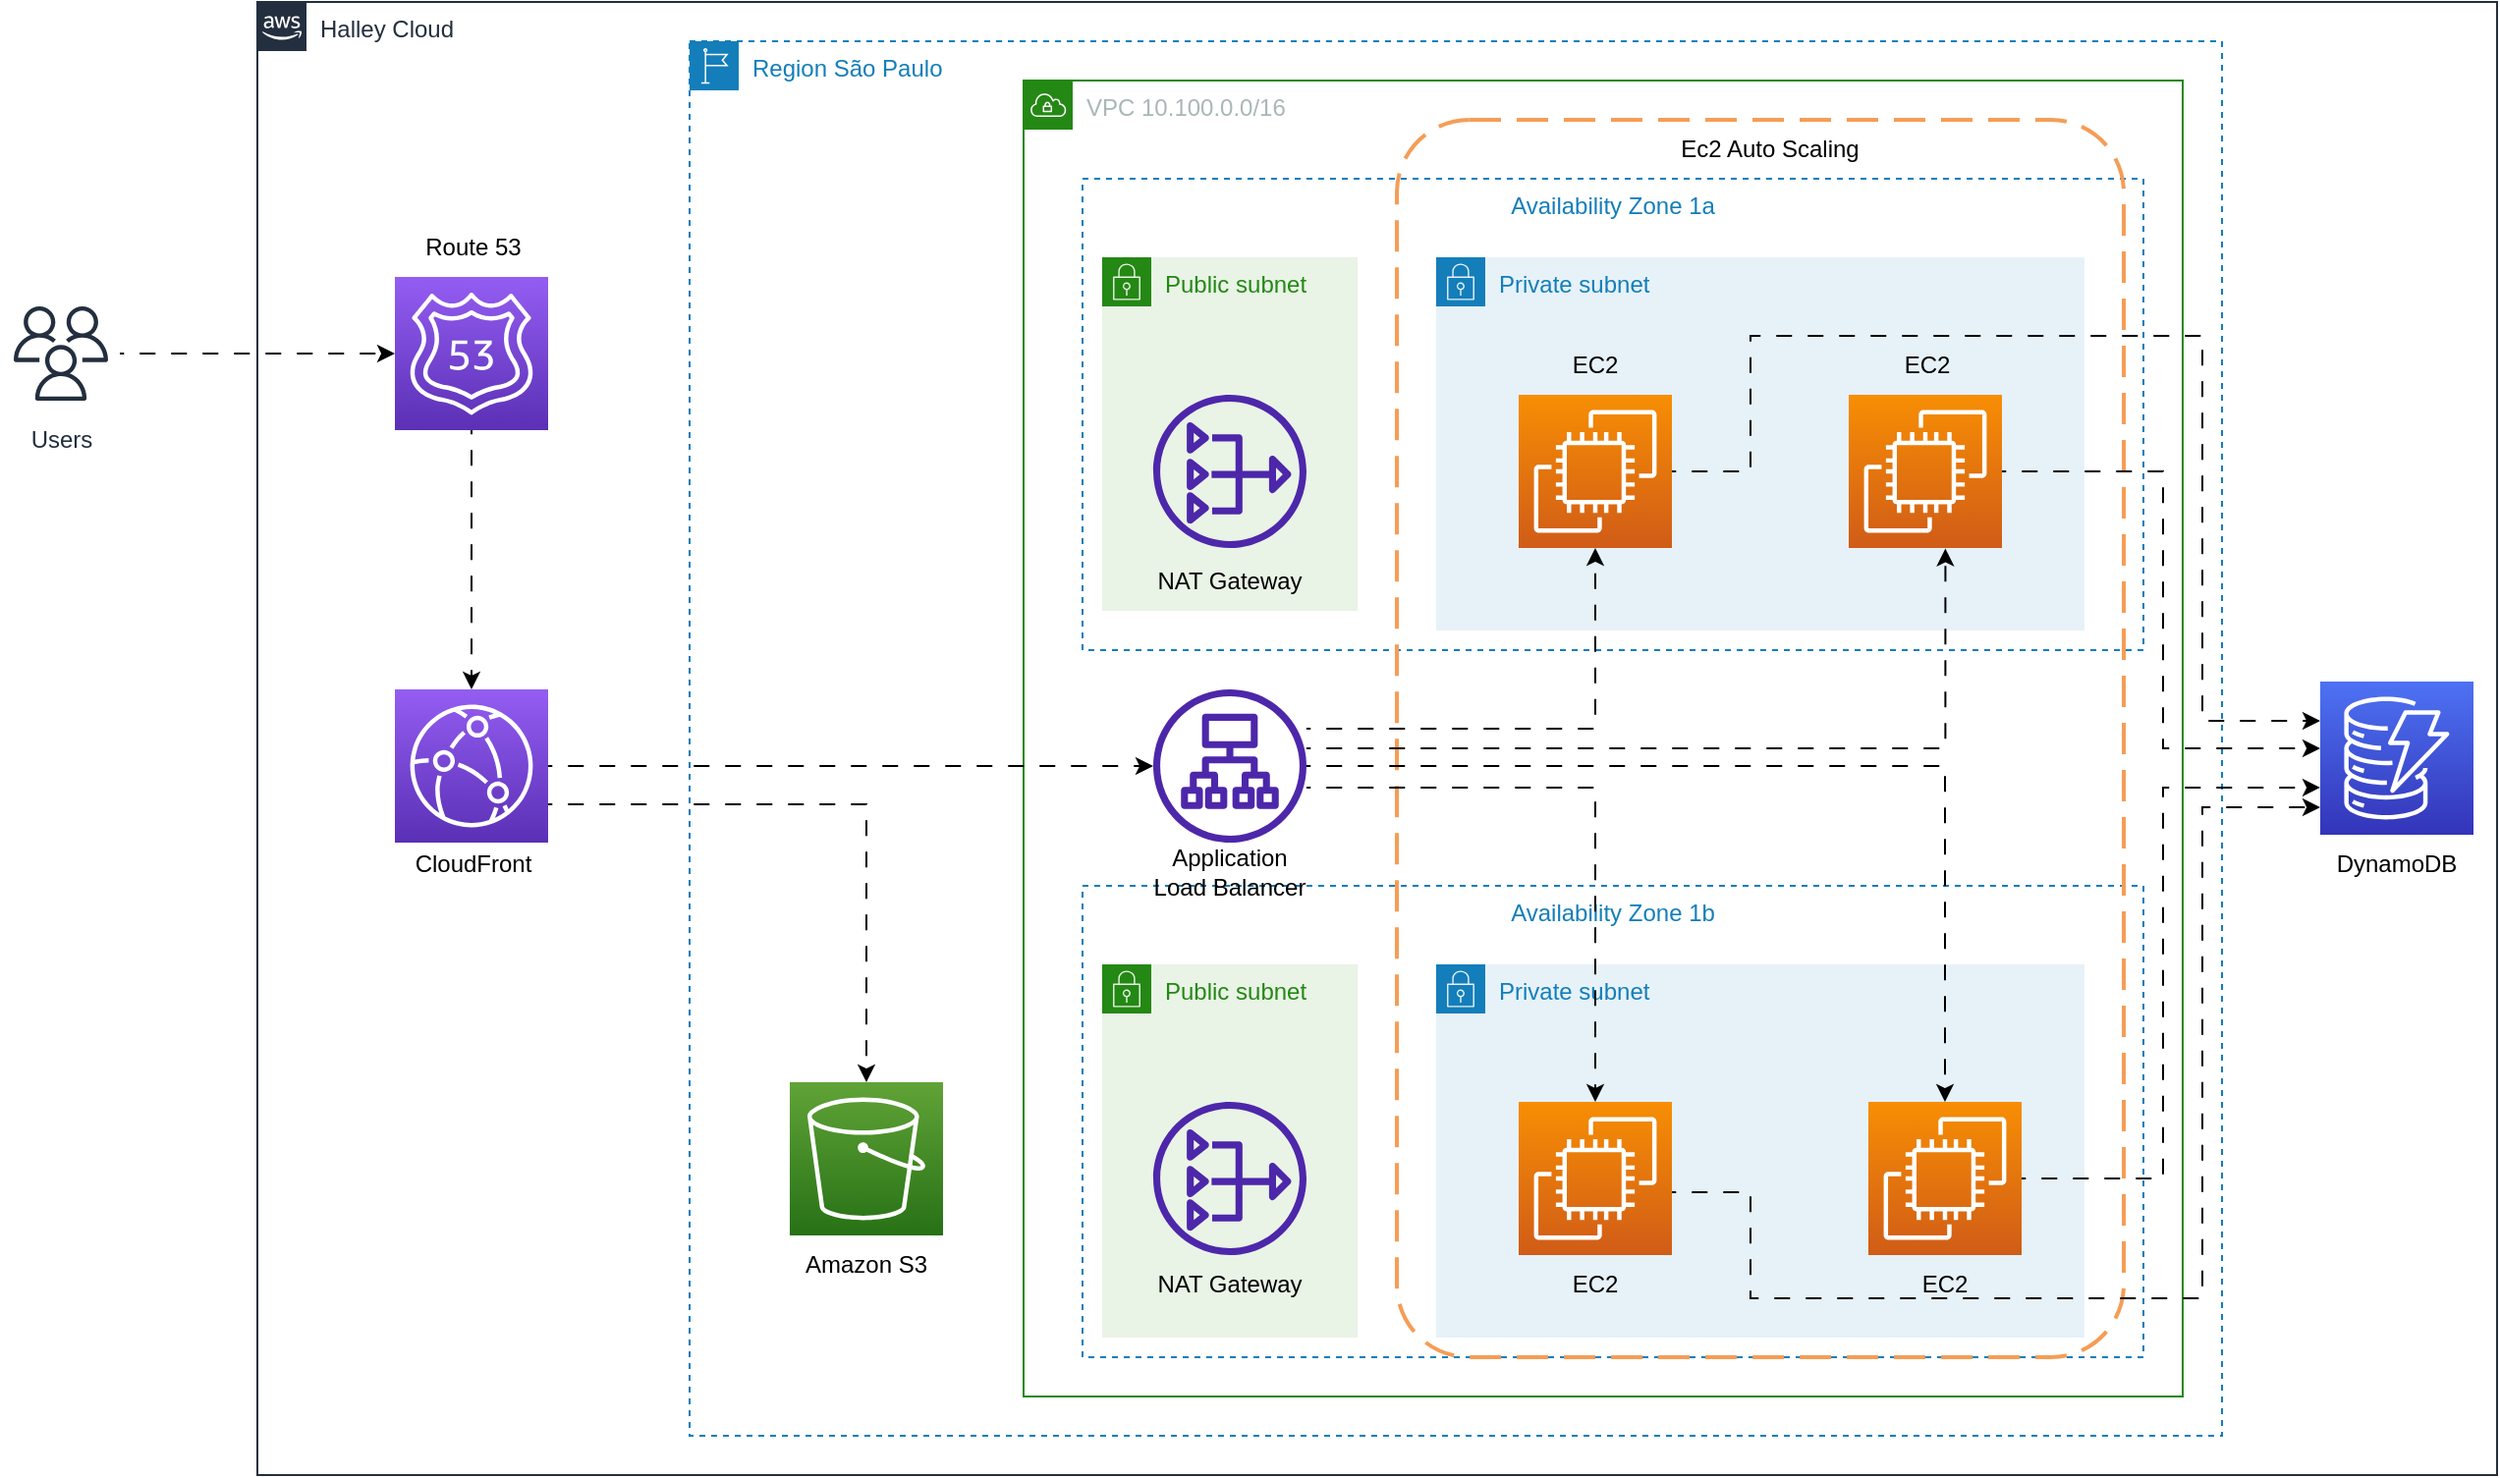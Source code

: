 <mxfile version="21.6.9" type="github">
  <diagram id="Ht1M8jgEwFfnCIfOTk4-" name="Page-1">
    <mxGraphModel dx="1425" dy="608" grid="1" gridSize="10" guides="1" tooltips="1" connect="1" arrows="1" fold="1" page="1" pageScale="1" pageWidth="1169" pageHeight="827" math="0" shadow="0">
      <root>
        <mxCell id="0" />
        <mxCell id="1" parent="0" />
        <mxCell id="M3son_WaYoM-WoebkbOE-38" style="edgeStyle=orthogonalEdgeStyle;rounded=0;orthogonalLoop=1;jettySize=auto;html=1;entryX=0;entryY=0.5;entryDx=0;entryDy=0;entryPerimeter=0;flowAnimation=1;" parent="1" source="M3son_WaYoM-WoebkbOE-1" target="M3son_WaYoM-WoebkbOE-25" edge="1">
          <mxGeometry relative="1" as="geometry" />
        </mxCell>
        <mxCell id="M3son_WaYoM-WoebkbOE-1" value="Users" style="sketch=0;outlineConnect=0;fontColor=#232F3E;gradientColor=none;strokeColor=#232F3E;fillColor=#ffffff;dashed=0;verticalLabelPosition=bottom;verticalAlign=top;align=center;html=1;fontSize=12;fontStyle=0;aspect=fixed;shape=mxgraph.aws4.resourceIcon;resIcon=mxgraph.aws4.users;" parent="1" vertex="1">
          <mxGeometry x="10" y="179" width="60" height="60" as="geometry" />
        </mxCell>
        <mxCell id="M3son_WaYoM-WoebkbOE-2" value="Halley Cloud" style="points=[[0,0],[0.25,0],[0.5,0],[0.75,0],[1,0],[1,0.25],[1,0.5],[1,0.75],[1,1],[0.75,1],[0.5,1],[0.25,1],[0,1],[0,0.75],[0,0.5],[0,0.25]];outlineConnect=0;gradientColor=none;html=1;whiteSpace=wrap;fontSize=12;fontStyle=0;container=1;pointerEvents=0;collapsible=0;recursiveResize=0;shape=mxgraph.aws4.group;grIcon=mxgraph.aws4.group_aws_cloud_alt;strokeColor=#232F3E;fillColor=none;verticalAlign=top;align=left;spacingLeft=30;fontColor=#232F3E;dashed=0;" parent="1" vertex="1">
          <mxGeometry x="140" y="30" width="1140" height="750" as="geometry" />
        </mxCell>
        <mxCell id="M3son_WaYoM-WoebkbOE-4" value="Region São Paulo" style="points=[[0,0],[0.25,0],[0.5,0],[0.75,0],[1,0],[1,0.25],[1,0.5],[1,0.75],[1,1],[0.75,1],[0.5,1],[0.25,1],[0,1],[0,0.75],[0,0.5],[0,0.25]];outlineConnect=0;gradientColor=none;html=1;whiteSpace=wrap;fontSize=12;fontStyle=0;container=1;pointerEvents=0;collapsible=0;recursiveResize=0;shape=mxgraph.aws4.group;grIcon=mxgraph.aws4.group_region;strokeColor=#147EBA;fillColor=none;verticalAlign=top;align=left;spacingLeft=30;fontColor=#147EBA;dashed=1;" parent="M3son_WaYoM-WoebkbOE-2" vertex="1">
          <mxGeometry x="220" y="20" width="780" height="710" as="geometry" />
        </mxCell>
        <mxCell id="M3son_WaYoM-WoebkbOE-3" value="VPC 10.100.0.0/16" style="points=[[0,0],[0.25,0],[0.5,0],[0.75,0],[1,0],[1,0.25],[1,0.5],[1,0.75],[1,1],[0.75,1],[0.5,1],[0.25,1],[0,1],[0,0.75],[0,0.5],[0,0.25]];outlineConnect=0;gradientColor=none;html=1;whiteSpace=wrap;fontSize=12;fontStyle=0;container=1;pointerEvents=0;collapsible=0;recursiveResize=0;shape=mxgraph.aws4.group;grIcon=mxgraph.aws4.group_vpc;strokeColor=#248814;fillColor=none;verticalAlign=top;align=left;spacingLeft=30;fontColor=#AAB7B8;dashed=0;" parent="M3son_WaYoM-WoebkbOE-4" vertex="1">
          <mxGeometry x="170" y="20" width="590" height="670" as="geometry" />
        </mxCell>
        <mxCell id="M3son_WaYoM-WoebkbOE-5" value="Availability Zone 1a" style="fillColor=none;strokeColor=#147EBA;dashed=1;verticalAlign=top;fontStyle=0;fontColor=#147EBA;whiteSpace=wrap;html=1;" parent="M3son_WaYoM-WoebkbOE-3" vertex="1">
          <mxGeometry x="30" y="50" width="540" height="240" as="geometry" />
        </mxCell>
        <mxCell id="M3son_WaYoM-WoebkbOE-6" value="Availability Zone 1b" style="fillColor=none;strokeColor=#147EBA;dashed=1;verticalAlign=top;fontStyle=0;fontColor=#147EBA;whiteSpace=wrap;html=1;" parent="M3son_WaYoM-WoebkbOE-3" vertex="1">
          <mxGeometry x="30" y="410" width="540" height="240" as="geometry" />
        </mxCell>
        <mxCell id="M3son_WaYoM-WoebkbOE-7" value="" style="rounded=1;arcSize=10;dashed=1;strokeColor=#F59D56;fillColor=none;gradientColor=none;dashPattern=8 4;strokeWidth=2;" parent="M3son_WaYoM-WoebkbOE-3" vertex="1">
          <mxGeometry x="190" y="20" width="370" height="630" as="geometry" />
        </mxCell>
        <mxCell id="M3son_WaYoM-WoebkbOE-9" value="Private subnet" style="points=[[0,0],[0.25,0],[0.5,0],[0.75,0],[1,0],[1,0.25],[1,0.5],[1,0.75],[1,1],[0.75,1],[0.5,1],[0.25,1],[0,1],[0,0.75],[0,0.5],[0,0.25]];outlineConnect=0;gradientColor=none;html=1;whiteSpace=wrap;fontSize=12;fontStyle=0;container=1;pointerEvents=0;collapsible=0;recursiveResize=0;shape=mxgraph.aws4.group;grIcon=mxgraph.aws4.group_security_group;grStroke=0;strokeColor=#147EBA;fillColor=#E6F2F8;verticalAlign=top;align=left;spacingLeft=30;fontColor=#147EBA;dashed=0;" parent="M3son_WaYoM-WoebkbOE-3" vertex="1">
          <mxGeometry x="210" y="90" width="330" height="190" as="geometry" />
        </mxCell>
        <mxCell id="M3son_WaYoM-WoebkbOE-16" value="" style="sketch=0;points=[[0,0,0],[0.25,0,0],[0.5,0,0],[0.75,0,0],[1,0,0],[0,1,0],[0.25,1,0],[0.5,1,0],[0.75,1,0],[1,1,0],[0,0.25,0],[0,0.5,0],[0,0.75,0],[1,0.25,0],[1,0.5,0],[1,0.75,0]];outlineConnect=0;fontColor=#232F3E;gradientColor=#F78E04;gradientDirection=north;fillColor=#D05C17;strokeColor=#ffffff;dashed=0;verticalLabelPosition=bottom;verticalAlign=top;align=center;html=1;fontSize=12;fontStyle=0;aspect=fixed;shape=mxgraph.aws4.resourceIcon;resIcon=mxgraph.aws4.ec2;" parent="M3son_WaYoM-WoebkbOE-9" vertex="1">
          <mxGeometry x="210" y="70" width="78" height="78" as="geometry" />
        </mxCell>
        <mxCell id="M3son_WaYoM-WoebkbOE-10" value="Private subnet" style="points=[[0,0],[0.25,0],[0.5,0],[0.75,0],[1,0],[1,0.25],[1,0.5],[1,0.75],[1,1],[0.75,1],[0.5,1],[0.25,1],[0,1],[0,0.75],[0,0.5],[0,0.25]];outlineConnect=0;gradientColor=none;html=1;whiteSpace=wrap;fontSize=12;fontStyle=0;container=1;pointerEvents=0;collapsible=0;recursiveResize=0;shape=mxgraph.aws4.group;grIcon=mxgraph.aws4.group_security_group;grStroke=0;strokeColor=#147EBA;fillColor=#E6F2F8;verticalAlign=top;align=left;spacingLeft=30;fontColor=#147EBA;dashed=0;" parent="M3son_WaYoM-WoebkbOE-3" vertex="1">
          <mxGeometry x="210" y="450" width="330" height="190" as="geometry" />
        </mxCell>
        <mxCell id="M3son_WaYoM-WoebkbOE-17" value="" style="sketch=0;points=[[0,0,0],[0.25,0,0],[0.5,0,0],[0.75,0,0],[1,0,0],[0,1,0],[0.25,1,0],[0.5,1,0],[0.75,1,0],[1,1,0],[0,0.25,0],[0,0.5,0],[0,0.75,0],[1,0.25,0],[1,0.5,0],[1,0.75,0]];outlineConnect=0;fontColor=#232F3E;gradientColor=#F78E04;gradientDirection=north;fillColor=#D05C17;strokeColor=#ffffff;dashed=0;verticalLabelPosition=bottom;verticalAlign=top;align=center;html=1;fontSize=12;fontStyle=0;aspect=fixed;shape=mxgraph.aws4.resourceIcon;resIcon=mxgraph.aws4.ec2;" parent="M3son_WaYoM-WoebkbOE-10" vertex="1">
          <mxGeometry x="42" y="70" width="78" height="78" as="geometry" />
        </mxCell>
        <mxCell id="M3son_WaYoM-WoebkbOE-18" value="" style="sketch=0;points=[[0,0,0],[0.25,0,0],[0.5,0,0],[0.75,0,0],[1,0,0],[0,1,0],[0.25,1,0],[0.5,1,0],[0.75,1,0],[1,1,0],[0,0.25,0],[0,0.5,0],[0,0.75,0],[1,0.25,0],[1,0.5,0],[1,0.75,0]];outlineConnect=0;fontColor=#232F3E;gradientColor=#F78E04;gradientDirection=north;fillColor=#D05C17;strokeColor=#ffffff;dashed=0;verticalLabelPosition=bottom;verticalAlign=top;align=center;html=1;fontSize=12;fontStyle=0;aspect=fixed;shape=mxgraph.aws4.resourceIcon;resIcon=mxgraph.aws4.ec2;" parent="M3son_WaYoM-WoebkbOE-10" vertex="1">
          <mxGeometry x="220" y="70" width="78" height="78" as="geometry" />
        </mxCell>
        <mxCell id="M3son_WaYoM-WoebkbOE-28" value="EC2" style="text;html=1;strokeColor=none;fillColor=none;align=center;verticalAlign=middle;whiteSpace=wrap;rounded=0;" parent="M3son_WaYoM-WoebkbOE-10" vertex="1">
          <mxGeometry x="31" y="148" width="100" height="30" as="geometry" />
        </mxCell>
        <mxCell id="M3son_WaYoM-WoebkbOE-29" value="EC2" style="text;html=1;strokeColor=none;fillColor=none;align=center;verticalAlign=middle;whiteSpace=wrap;rounded=0;" parent="M3son_WaYoM-WoebkbOE-10" vertex="1">
          <mxGeometry x="209" y="148" width="100" height="30" as="geometry" />
        </mxCell>
        <mxCell id="M3son_WaYoM-WoebkbOE-53" style="edgeStyle=orthogonalEdgeStyle;rounded=0;orthogonalLoop=1;jettySize=auto;html=1;flowAnimation=1;" parent="M3son_WaYoM-WoebkbOE-10" edge="1">
          <mxGeometry relative="1" as="geometry">
            <mxPoint x="120" y="116" as="sourcePoint" />
            <mxPoint x="450" y="-80" as="targetPoint" />
            <Array as="points">
              <mxPoint x="160" y="116" />
              <mxPoint x="160" y="170" />
              <mxPoint x="390" y="170" />
              <mxPoint x="390" y="-80" />
            </Array>
          </mxGeometry>
        </mxCell>
        <mxCell id="M3son_WaYoM-WoebkbOE-11" value="Public subnet" style="points=[[0,0],[0.25,0],[0.5,0],[0.75,0],[1,0],[1,0.25],[1,0.5],[1,0.75],[1,1],[0.75,1],[0.5,1],[0.25,1],[0,1],[0,0.75],[0,0.5],[0,0.25]];outlineConnect=0;gradientColor=none;html=1;whiteSpace=wrap;fontSize=12;fontStyle=0;container=1;pointerEvents=0;collapsible=0;recursiveResize=0;shape=mxgraph.aws4.group;grIcon=mxgraph.aws4.group_security_group;grStroke=0;strokeColor=#248814;fillColor=#E9F3E6;verticalAlign=top;align=left;spacingLeft=30;fontColor=#248814;dashed=0;" parent="M3son_WaYoM-WoebkbOE-3" vertex="1">
          <mxGeometry x="40" y="90" width="130" height="180" as="geometry" />
        </mxCell>
        <mxCell id="M3son_WaYoM-WoebkbOE-19" value="" style="sketch=0;outlineConnect=0;fontColor=#232F3E;gradientColor=none;fillColor=#4D27AA;strokeColor=none;dashed=0;verticalLabelPosition=bottom;verticalAlign=top;align=center;html=1;fontSize=12;fontStyle=0;aspect=fixed;pointerEvents=1;shape=mxgraph.aws4.nat_gateway;" parent="M3son_WaYoM-WoebkbOE-11" vertex="1">
          <mxGeometry x="26" y="70" width="78" height="78" as="geometry" />
        </mxCell>
        <mxCell id="M3son_WaYoM-WoebkbOE-12" value="Public subnet" style="points=[[0,0],[0.25,0],[0.5,0],[0.75,0],[1,0],[1,0.25],[1,0.5],[1,0.75],[1,1],[0.75,1],[0.5,1],[0.25,1],[0,1],[0,0.75],[0,0.5],[0,0.25]];outlineConnect=0;gradientColor=none;html=1;whiteSpace=wrap;fontSize=12;fontStyle=0;container=1;pointerEvents=0;collapsible=0;recursiveResize=0;shape=mxgraph.aws4.group;grIcon=mxgraph.aws4.group_security_group;grStroke=0;strokeColor=#248814;fillColor=#E9F3E6;verticalAlign=top;align=left;spacingLeft=30;fontColor=#248814;dashed=0;" parent="M3son_WaYoM-WoebkbOE-3" vertex="1">
          <mxGeometry x="40" y="450" width="130" height="190" as="geometry" />
        </mxCell>
        <mxCell id="M3son_WaYoM-WoebkbOE-20" value="" style="sketch=0;outlineConnect=0;fontColor=#232F3E;gradientColor=none;fillColor=#4D27AA;strokeColor=none;dashed=0;verticalLabelPosition=bottom;verticalAlign=top;align=center;html=1;fontSize=12;fontStyle=0;aspect=fixed;pointerEvents=1;shape=mxgraph.aws4.nat_gateway;" parent="M3son_WaYoM-WoebkbOE-12" vertex="1">
          <mxGeometry x="26" y="70" width="78" height="78" as="geometry" />
        </mxCell>
        <mxCell id="M3son_WaYoM-WoebkbOE-31" value="NAT Gateway" style="text;html=1;strokeColor=none;fillColor=none;align=center;verticalAlign=middle;whiteSpace=wrap;rounded=0;" parent="M3son_WaYoM-WoebkbOE-12" vertex="1">
          <mxGeometry x="15" y="148" width="100" height="30" as="geometry" />
        </mxCell>
        <mxCell id="M3son_WaYoM-WoebkbOE-13" value="Ec2 Auto Scaling" style="text;html=1;strokeColor=none;fillColor=none;align=center;verticalAlign=middle;whiteSpace=wrap;rounded=0;" parent="M3son_WaYoM-WoebkbOE-3" vertex="1">
          <mxGeometry x="330" y="20" width="100" height="30" as="geometry" />
        </mxCell>
        <mxCell id="M3son_WaYoM-WoebkbOE-15" value="" style="sketch=0;points=[[0,0,0],[0.25,0,0],[0.5,0,0],[0.75,0,0],[1,0,0],[0,1,0],[0.25,1,0],[0.5,1,0],[0.75,1,0],[1,1,0],[0,0.25,0],[0,0.5,0],[0,0.75,0],[1,0.25,0],[1,0.5,0],[1,0.75,0]];outlineConnect=0;fontColor=#232F3E;gradientColor=#F78E04;gradientDirection=north;fillColor=#D05C17;strokeColor=#ffffff;dashed=0;verticalLabelPosition=bottom;verticalAlign=top;align=center;html=1;fontSize=12;fontStyle=0;aspect=fixed;shape=mxgraph.aws4.resourceIcon;resIcon=mxgraph.aws4.ec2;" parent="M3son_WaYoM-WoebkbOE-3" vertex="1">
          <mxGeometry x="252" y="160" width="78" height="78" as="geometry" />
        </mxCell>
        <mxCell id="M3son_WaYoM-WoebkbOE-44" style="edgeStyle=orthogonalEdgeStyle;rounded=0;orthogonalLoop=1;jettySize=auto;html=1;entryX=0.5;entryY=1;entryDx=0;entryDy=0;entryPerimeter=0;flowAnimation=1;" parent="M3son_WaYoM-WoebkbOE-3" source="M3son_WaYoM-WoebkbOE-21" target="M3son_WaYoM-WoebkbOE-15" edge="1">
          <mxGeometry relative="1" as="geometry">
            <Array as="points">
              <mxPoint x="291" y="330" />
            </Array>
          </mxGeometry>
        </mxCell>
        <mxCell id="M3son_WaYoM-WoebkbOE-47" style="edgeStyle=orthogonalEdgeStyle;rounded=0;orthogonalLoop=1;jettySize=auto;html=1;flowAnimation=1;" parent="M3son_WaYoM-WoebkbOE-3" source="M3son_WaYoM-WoebkbOE-21" target="M3son_WaYoM-WoebkbOE-17" edge="1">
          <mxGeometry relative="1" as="geometry">
            <Array as="points">
              <mxPoint x="291" y="360" />
            </Array>
          </mxGeometry>
        </mxCell>
        <mxCell id="M3son_WaYoM-WoebkbOE-48" style="edgeStyle=orthogonalEdgeStyle;rounded=0;orthogonalLoop=1;jettySize=auto;html=1;flowAnimation=1;" parent="M3son_WaYoM-WoebkbOE-3" source="M3son_WaYoM-WoebkbOE-21" target="M3son_WaYoM-WoebkbOE-18" edge="1">
          <mxGeometry relative="1" as="geometry" />
        </mxCell>
        <mxCell id="M3son_WaYoM-WoebkbOE-49" style="edgeStyle=orthogonalEdgeStyle;rounded=0;orthogonalLoop=1;jettySize=auto;html=1;entryX=0.631;entryY=1.004;entryDx=0;entryDy=0;entryPerimeter=0;flowAnimation=1;" parent="M3son_WaYoM-WoebkbOE-3" source="M3son_WaYoM-WoebkbOE-21" target="M3son_WaYoM-WoebkbOE-16" edge="1">
          <mxGeometry relative="1" as="geometry">
            <Array as="points">
              <mxPoint x="469" y="340" />
            </Array>
          </mxGeometry>
        </mxCell>
        <mxCell id="M3son_WaYoM-WoebkbOE-21" value="" style="sketch=0;outlineConnect=0;fontColor=#232F3E;gradientColor=none;fillColor=#4D27AA;strokeColor=none;dashed=0;verticalLabelPosition=bottom;verticalAlign=top;align=center;html=1;fontSize=12;fontStyle=0;aspect=fixed;pointerEvents=1;shape=mxgraph.aws4.application_load_balancer;" parent="M3son_WaYoM-WoebkbOE-3" vertex="1">
          <mxGeometry x="66" y="310" width="78" height="78" as="geometry" />
        </mxCell>
        <mxCell id="M3son_WaYoM-WoebkbOE-26" value="EC2" style="text;html=1;strokeColor=none;fillColor=none;align=center;verticalAlign=middle;whiteSpace=wrap;rounded=0;" parent="M3son_WaYoM-WoebkbOE-3" vertex="1">
          <mxGeometry x="241" y="130" width="100" height="30" as="geometry" />
        </mxCell>
        <mxCell id="M3son_WaYoM-WoebkbOE-27" value="EC2" style="text;html=1;strokeColor=none;fillColor=none;align=center;verticalAlign=middle;whiteSpace=wrap;rounded=0;" parent="M3son_WaYoM-WoebkbOE-3" vertex="1">
          <mxGeometry x="410" y="130" width="100" height="30" as="geometry" />
        </mxCell>
        <mxCell id="M3son_WaYoM-WoebkbOE-30" value="NAT Gateway" style="text;html=1;strokeColor=none;fillColor=none;align=center;verticalAlign=middle;whiteSpace=wrap;rounded=0;" parent="M3son_WaYoM-WoebkbOE-3" vertex="1">
          <mxGeometry x="55" y="240" width="100" height="30" as="geometry" />
        </mxCell>
        <mxCell id="M3son_WaYoM-WoebkbOE-14" value="Application&lt;br&gt;Load Balancer" style="text;html=1;strokeColor=none;fillColor=none;align=center;verticalAlign=middle;whiteSpace=wrap;rounded=0;" parent="M3son_WaYoM-WoebkbOE-3" vertex="1">
          <mxGeometry x="55" y="388" width="100" height="30" as="geometry" />
        </mxCell>
        <mxCell id="M3son_WaYoM-WoebkbOE-23" value="" style="sketch=0;points=[[0,0,0],[0.25,0,0],[0.5,0,0],[0.75,0,0],[1,0,0],[0,1,0],[0.25,1,0],[0.5,1,0],[0.75,1,0],[1,1,0],[0,0.25,0],[0,0.5,0],[0,0.75,0],[1,0.25,0],[1,0.5,0],[1,0.75,0]];outlineConnect=0;fontColor=#232F3E;gradientColor=#60A337;gradientDirection=north;fillColor=#277116;strokeColor=#ffffff;dashed=0;verticalLabelPosition=bottom;verticalAlign=top;align=center;html=1;fontSize=12;fontStyle=0;aspect=fixed;shape=mxgraph.aws4.resourceIcon;resIcon=mxgraph.aws4.s3;" parent="M3son_WaYoM-WoebkbOE-4" vertex="1">
          <mxGeometry x="51" y="530" width="78" height="78" as="geometry" />
        </mxCell>
        <mxCell id="M3son_WaYoM-WoebkbOE-35" value="Amazon S3" style="text;html=1;strokeColor=none;fillColor=none;align=center;verticalAlign=middle;whiteSpace=wrap;rounded=0;" parent="M3son_WaYoM-WoebkbOE-4" vertex="1">
          <mxGeometry x="40" y="608" width="100" height="30" as="geometry" />
        </mxCell>
        <mxCell id="M3son_WaYoM-WoebkbOE-22" value="" style="sketch=0;points=[[0,0,0],[0.25,0,0],[0.5,0,0],[0.75,0,0],[1,0,0],[0,1,0],[0.25,1,0],[0.5,1,0],[0.75,1,0],[1,1,0],[0,0.25,0],[0,0.5,0],[0,0.75,0],[1,0.25,0],[1,0.5,0],[1,0.75,0]];outlineConnect=0;fontColor=#232F3E;gradientColor=#4D72F3;gradientDirection=north;fillColor=#3334B9;strokeColor=#ffffff;dashed=0;verticalLabelPosition=bottom;verticalAlign=top;align=center;html=1;fontSize=12;fontStyle=0;aspect=fixed;shape=mxgraph.aws4.resourceIcon;resIcon=mxgraph.aws4.dynamodb;" parent="M3son_WaYoM-WoebkbOE-2" vertex="1">
          <mxGeometry x="1050" y="346" width="78" height="78" as="geometry" />
        </mxCell>
        <mxCell id="M3son_WaYoM-WoebkbOE-42" style="edgeStyle=orthogonalEdgeStyle;rounded=0;orthogonalLoop=1;jettySize=auto;html=1;entryX=0.5;entryY=0;entryDx=0;entryDy=0;entryPerimeter=0;exitX=1;exitY=0.75;exitDx=0;exitDy=0;exitPerimeter=0;flowAnimation=1;" parent="M3son_WaYoM-WoebkbOE-2" source="M3son_WaYoM-WoebkbOE-24" target="M3son_WaYoM-WoebkbOE-23" edge="1">
          <mxGeometry relative="1" as="geometry" />
        </mxCell>
        <mxCell id="M3son_WaYoM-WoebkbOE-56" style="edgeStyle=orthogonalEdgeStyle;rounded=0;orthogonalLoop=1;jettySize=auto;html=1;flowAnimation=1;" parent="M3son_WaYoM-WoebkbOE-2" source="M3son_WaYoM-WoebkbOE-24" target="M3son_WaYoM-WoebkbOE-21" edge="1">
          <mxGeometry relative="1" as="geometry" />
        </mxCell>
        <mxCell id="M3son_WaYoM-WoebkbOE-24" value="" style="sketch=0;points=[[0,0,0],[0.25,0,0],[0.5,0,0],[0.75,0,0],[1,0,0],[0,1,0],[0.25,1,0],[0.5,1,0],[0.75,1,0],[1,1,0],[0,0.25,0],[0,0.5,0],[0,0.75,0],[1,0.25,0],[1,0.5,0],[1,0.75,0]];outlineConnect=0;fontColor=#232F3E;gradientColor=#945DF2;gradientDirection=north;fillColor=#5A30B5;strokeColor=#ffffff;dashed=0;verticalLabelPosition=bottom;verticalAlign=top;align=center;html=1;fontSize=12;fontStyle=0;aspect=fixed;shape=mxgraph.aws4.resourceIcon;resIcon=mxgraph.aws4.cloudfront;" parent="M3son_WaYoM-WoebkbOE-2" vertex="1">
          <mxGeometry x="70" y="350" width="78" height="78" as="geometry" />
        </mxCell>
        <mxCell id="M3son_WaYoM-WoebkbOE-39" style="edgeStyle=orthogonalEdgeStyle;rounded=0;orthogonalLoop=1;jettySize=auto;html=1;flowAnimation=1;" parent="M3son_WaYoM-WoebkbOE-2" source="M3son_WaYoM-WoebkbOE-25" target="M3son_WaYoM-WoebkbOE-24" edge="1">
          <mxGeometry relative="1" as="geometry" />
        </mxCell>
        <mxCell id="M3son_WaYoM-WoebkbOE-25" value="" style="sketch=0;points=[[0,0,0],[0.25,0,0],[0.5,0,0],[0.75,0,0],[1,0,0],[0,1,0],[0.25,1,0],[0.5,1,0],[0.75,1,0],[1,1,0],[0,0.25,0],[0,0.5,0],[0,0.75,0],[1,0.25,0],[1,0.5,0],[1,0.75,0]];outlineConnect=0;fontColor=#232F3E;gradientColor=#945DF2;gradientDirection=north;fillColor=#5A30B5;strokeColor=#ffffff;dashed=0;verticalLabelPosition=bottom;verticalAlign=top;align=center;html=1;fontSize=12;fontStyle=0;aspect=fixed;shape=mxgraph.aws4.resourceIcon;resIcon=mxgraph.aws4.route_53;" parent="M3son_WaYoM-WoebkbOE-2" vertex="1">
          <mxGeometry x="70" y="140" width="78" height="78" as="geometry" />
        </mxCell>
        <mxCell id="M3son_WaYoM-WoebkbOE-32" value="DynamoDB" style="text;html=1;strokeColor=none;fillColor=none;align=center;verticalAlign=middle;whiteSpace=wrap;rounded=0;" parent="M3son_WaYoM-WoebkbOE-2" vertex="1">
          <mxGeometry x="1039" y="424" width="100" height="30" as="geometry" />
        </mxCell>
        <mxCell id="M3son_WaYoM-WoebkbOE-33" value="Route 53" style="text;html=1;strokeColor=none;fillColor=none;align=center;verticalAlign=middle;whiteSpace=wrap;rounded=0;" parent="M3son_WaYoM-WoebkbOE-2" vertex="1">
          <mxGeometry x="60" y="110" width="100" height="30" as="geometry" />
        </mxCell>
        <mxCell id="M3son_WaYoM-WoebkbOE-34" value="CloudFront" style="text;html=1;strokeColor=none;fillColor=none;align=center;verticalAlign=middle;whiteSpace=wrap;rounded=0;" parent="M3son_WaYoM-WoebkbOE-2" vertex="1">
          <mxGeometry x="60" y="424" width="100" height="30" as="geometry" />
        </mxCell>
        <mxCell id="M3son_WaYoM-WoebkbOE-50" style="edgeStyle=orthogonalEdgeStyle;rounded=0;orthogonalLoop=1;jettySize=auto;html=1;flowAnimation=1;" parent="M3son_WaYoM-WoebkbOE-2" source="M3son_WaYoM-WoebkbOE-16" target="M3son_WaYoM-WoebkbOE-22" edge="1">
          <mxGeometry relative="1" as="geometry">
            <Array as="points">
              <mxPoint x="970" y="239" />
              <mxPoint x="970" y="380" />
            </Array>
          </mxGeometry>
        </mxCell>
        <mxCell id="M3son_WaYoM-WoebkbOE-52" style="edgeStyle=orthogonalEdgeStyle;rounded=0;orthogonalLoop=1;jettySize=auto;html=1;entryX=0;entryY=0.692;entryDx=0;entryDy=0;entryPerimeter=0;flowAnimation=1;" parent="M3son_WaYoM-WoebkbOE-2" source="M3son_WaYoM-WoebkbOE-18" target="M3son_WaYoM-WoebkbOE-22" edge="1">
          <mxGeometry relative="1" as="geometry">
            <Array as="points">
              <mxPoint x="970" y="599" />
              <mxPoint x="970" y="400" />
            </Array>
          </mxGeometry>
        </mxCell>
        <mxCell id="M3son_WaYoM-WoebkbOE-54" style="edgeStyle=orthogonalEdgeStyle;rounded=0;orthogonalLoop=1;jettySize=auto;html=1;entryX=0;entryY=0.25;entryDx=0;entryDy=0;entryPerimeter=0;flowAnimation=1;" parent="M3son_WaYoM-WoebkbOE-2" source="M3son_WaYoM-WoebkbOE-15" target="M3son_WaYoM-WoebkbOE-22" edge="1">
          <mxGeometry relative="1" as="geometry">
            <Array as="points">
              <mxPoint x="760" y="239" />
              <mxPoint x="760" y="170" />
              <mxPoint x="990" y="170" />
              <mxPoint x="990" y="366" />
              <mxPoint x="1050" y="366" />
            </Array>
          </mxGeometry>
        </mxCell>
      </root>
    </mxGraphModel>
  </diagram>
</mxfile>
